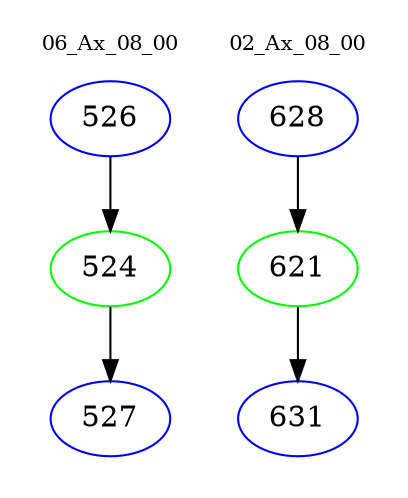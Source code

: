 digraph{
subgraph cluster_0 {
color = white
label = "06_Ax_08_00";
fontsize=10;
T0_526 [label="526", color="blue"]
T0_526 -> T0_524 [color="black"]
T0_524 [label="524", color="green"]
T0_524 -> T0_527 [color="black"]
T0_527 [label="527", color="blue"]
}
subgraph cluster_1 {
color = white
label = "02_Ax_08_00";
fontsize=10;
T1_628 [label="628", color="blue"]
T1_628 -> T1_621 [color="black"]
T1_621 [label="621", color="green"]
T1_621 -> T1_631 [color="black"]
T1_631 [label="631", color="blue"]
}
}
